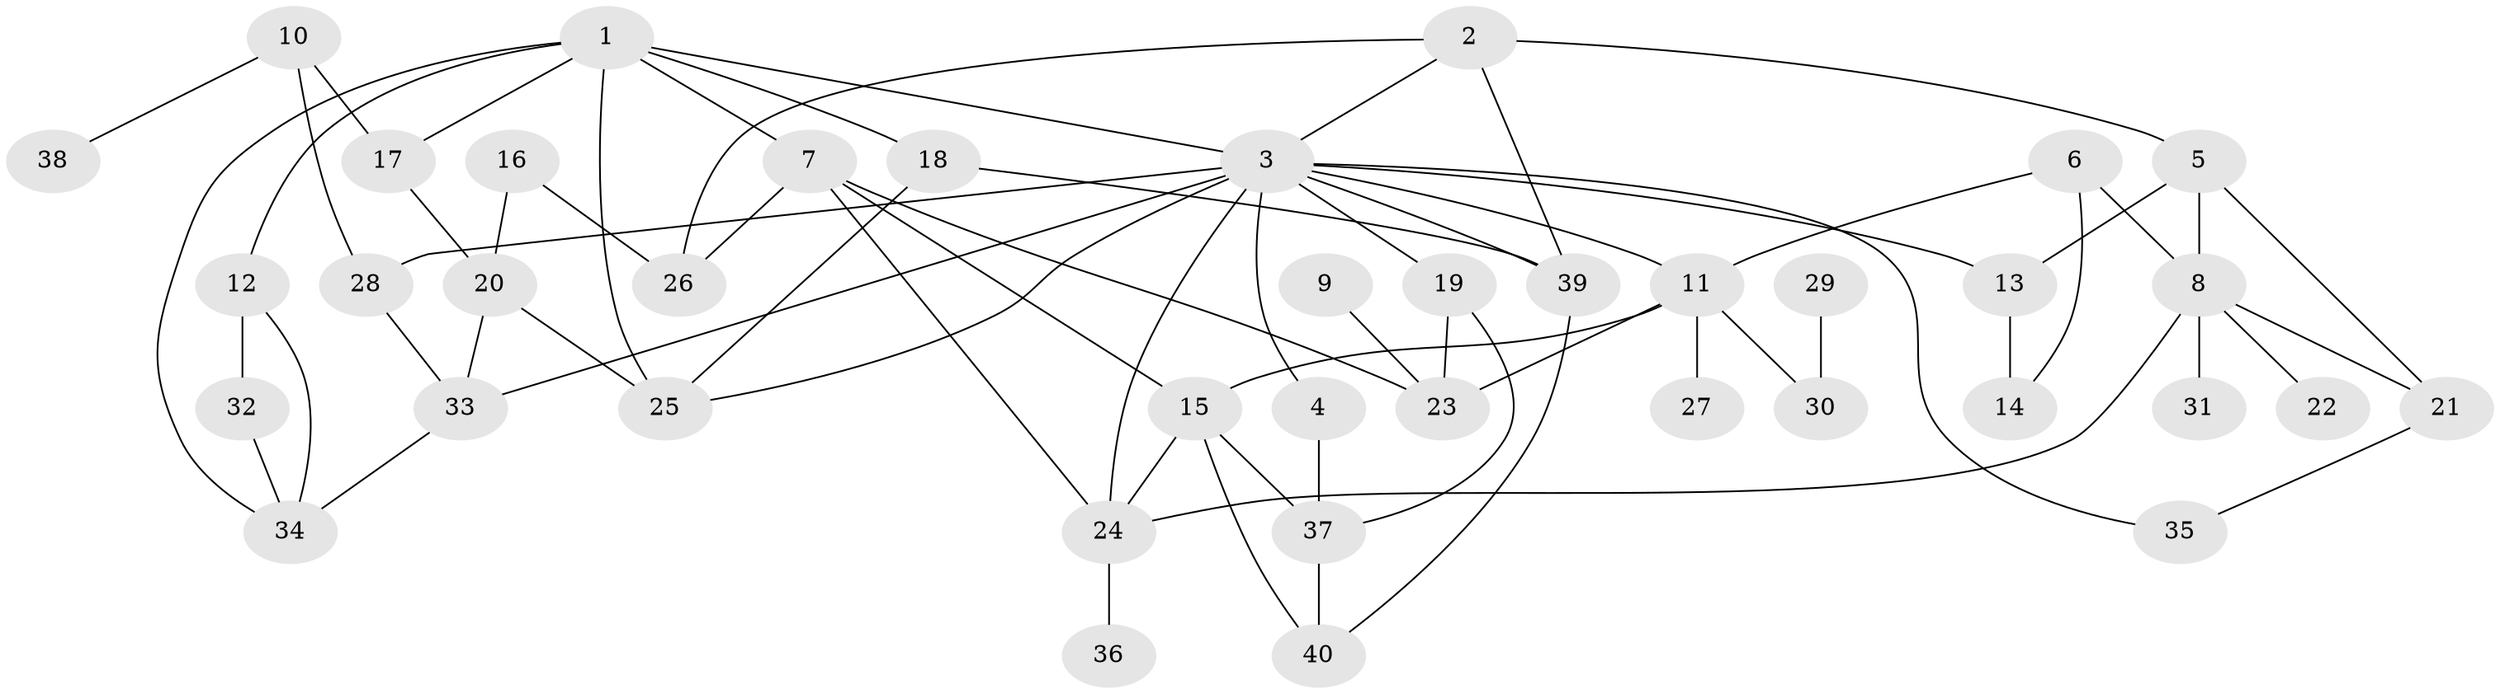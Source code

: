 // original degree distribution, {6: 0.030303030303030304, 7: 0.030303030303030304, 4: 0.10606060606060606, 3: 0.2727272727272727, 8: 0.015151515151515152, 2: 0.21212121212121213, 5: 0.07575757575757576, 1: 0.25757575757575757}
// Generated by graph-tools (version 1.1) at 2025/35/03/04/25 23:35:59]
// undirected, 40 vertices, 67 edges
graph export_dot {
  node [color=gray90,style=filled];
  1;
  2;
  3;
  4;
  5;
  6;
  7;
  8;
  9;
  10;
  11;
  12;
  13;
  14;
  15;
  16;
  17;
  18;
  19;
  20;
  21;
  22;
  23;
  24;
  25;
  26;
  27;
  28;
  29;
  30;
  31;
  32;
  33;
  34;
  35;
  36;
  37;
  38;
  39;
  40;
  1 -- 3 [weight=1.0];
  1 -- 7 [weight=1.0];
  1 -- 12 [weight=1.0];
  1 -- 17 [weight=1.0];
  1 -- 18 [weight=1.0];
  1 -- 25 [weight=1.0];
  1 -- 34 [weight=1.0];
  2 -- 3 [weight=1.0];
  2 -- 5 [weight=1.0];
  2 -- 26 [weight=1.0];
  2 -- 39 [weight=1.0];
  3 -- 4 [weight=1.0];
  3 -- 11 [weight=1.0];
  3 -- 13 [weight=1.0];
  3 -- 19 [weight=1.0];
  3 -- 24 [weight=1.0];
  3 -- 25 [weight=1.0];
  3 -- 28 [weight=1.0];
  3 -- 33 [weight=1.0];
  3 -- 35 [weight=1.0];
  3 -- 39 [weight=1.0];
  4 -- 37 [weight=1.0];
  5 -- 8 [weight=1.0];
  5 -- 13 [weight=1.0];
  5 -- 21 [weight=1.0];
  6 -- 8 [weight=1.0];
  6 -- 11 [weight=1.0];
  6 -- 14 [weight=1.0];
  7 -- 15 [weight=1.0];
  7 -- 23 [weight=1.0];
  7 -- 24 [weight=1.0];
  7 -- 26 [weight=1.0];
  8 -- 21 [weight=1.0];
  8 -- 22 [weight=1.0];
  8 -- 24 [weight=1.0];
  8 -- 31 [weight=1.0];
  9 -- 23 [weight=1.0];
  10 -- 17 [weight=1.0];
  10 -- 28 [weight=1.0];
  10 -- 38 [weight=1.0];
  11 -- 15 [weight=1.0];
  11 -- 23 [weight=1.0];
  11 -- 27 [weight=1.0];
  11 -- 30 [weight=1.0];
  12 -- 32 [weight=1.0];
  12 -- 34 [weight=1.0];
  13 -- 14 [weight=1.0];
  15 -- 24 [weight=1.0];
  15 -- 37 [weight=1.0];
  15 -- 40 [weight=1.0];
  16 -- 20 [weight=1.0];
  16 -- 26 [weight=1.0];
  17 -- 20 [weight=1.0];
  18 -- 25 [weight=1.0];
  18 -- 39 [weight=1.0];
  19 -- 23 [weight=1.0];
  19 -- 37 [weight=1.0];
  20 -- 25 [weight=1.0];
  20 -- 33 [weight=1.0];
  21 -- 35 [weight=1.0];
  24 -- 36 [weight=1.0];
  28 -- 33 [weight=1.0];
  29 -- 30 [weight=1.0];
  32 -- 34 [weight=1.0];
  33 -- 34 [weight=1.0];
  37 -- 40 [weight=1.0];
  39 -- 40 [weight=1.0];
}

